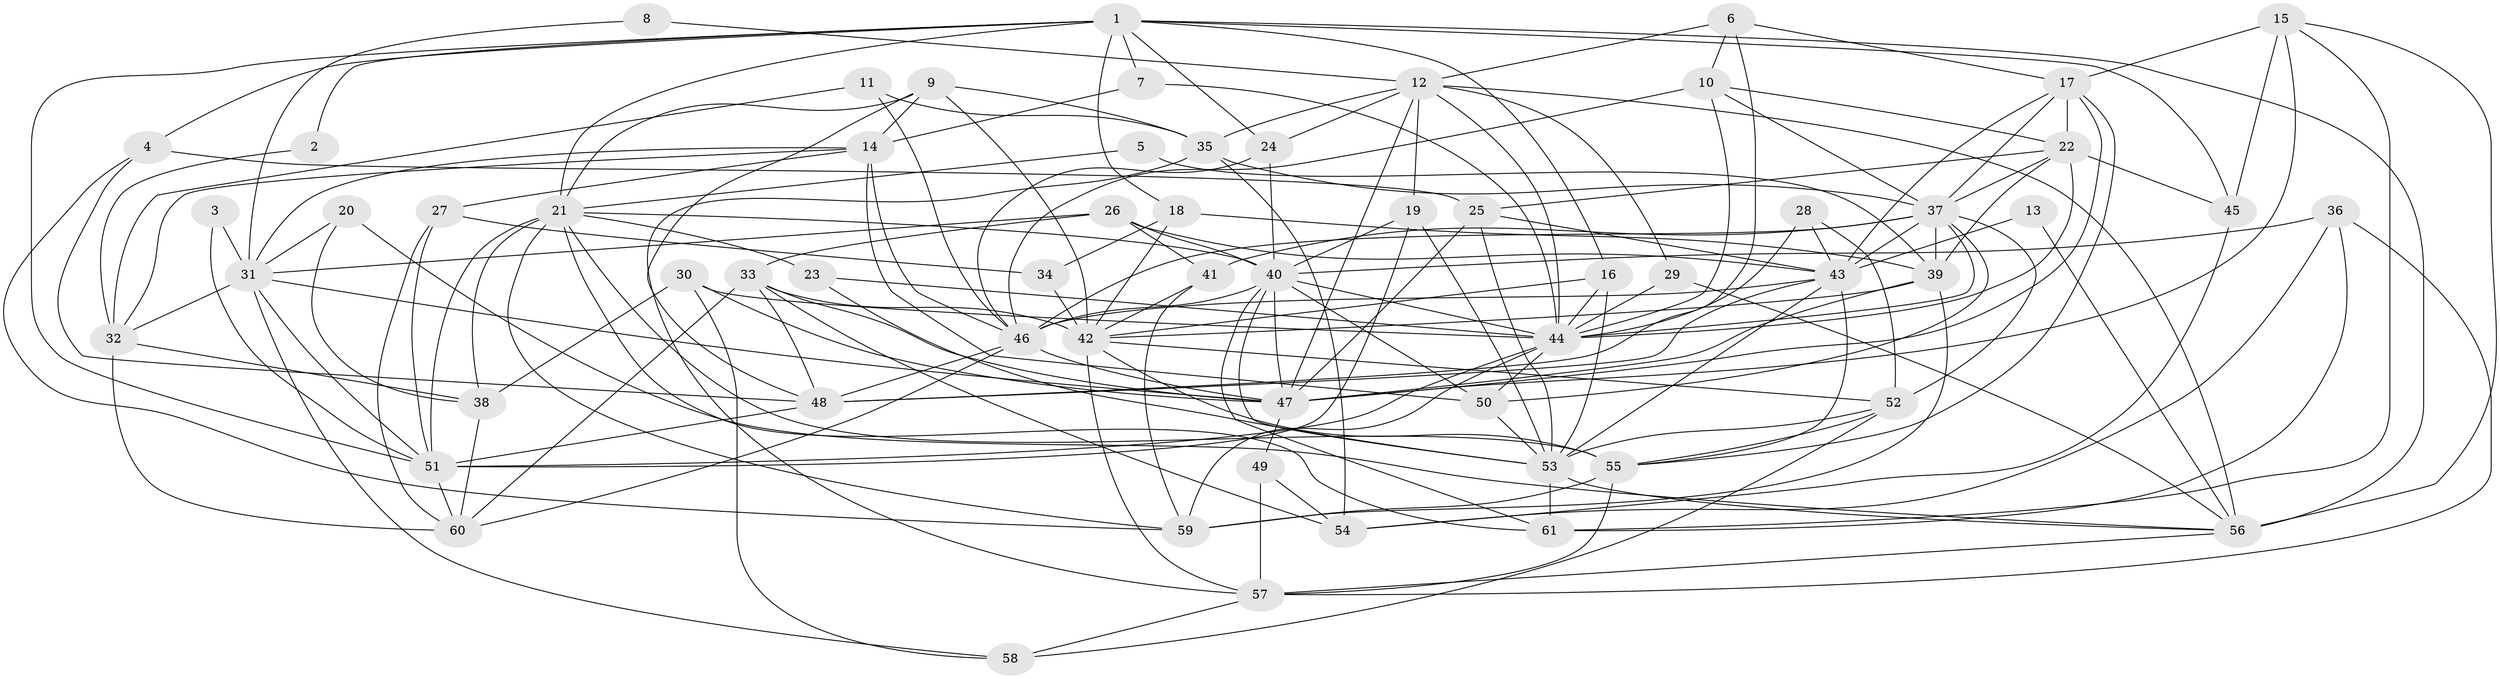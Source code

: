// original degree distribution, {4: 0.256198347107438, 5: 0.17355371900826447, 8: 0.024793388429752067, 3: 0.256198347107438, 2: 0.1652892561983471, 6: 0.0743801652892562, 7: 0.04132231404958678, 9: 0.008264462809917356}
// Generated by graph-tools (version 1.1) at 2025/50/03/09/25 03:50:04]
// undirected, 61 vertices, 177 edges
graph export_dot {
graph [start="1"]
  node [color=gray90,style=filled];
  1;
  2;
  3;
  4;
  5;
  6;
  7;
  8;
  9;
  10;
  11;
  12;
  13;
  14;
  15;
  16;
  17;
  18;
  19;
  20;
  21;
  22;
  23;
  24;
  25;
  26;
  27;
  28;
  29;
  30;
  31;
  32;
  33;
  34;
  35;
  36;
  37;
  38;
  39;
  40;
  41;
  42;
  43;
  44;
  45;
  46;
  47;
  48;
  49;
  50;
  51;
  52;
  53;
  54;
  55;
  56;
  57;
  58;
  59;
  60;
  61;
  1 -- 2 [weight=1.0];
  1 -- 4 [weight=1.0];
  1 -- 7 [weight=1.0];
  1 -- 16 [weight=1.0];
  1 -- 18 [weight=1.0];
  1 -- 21 [weight=1.0];
  1 -- 24 [weight=1.0];
  1 -- 45 [weight=1.0];
  1 -- 51 [weight=1.0];
  1 -- 56 [weight=1.0];
  2 -- 32 [weight=1.0];
  3 -- 31 [weight=1.0];
  3 -- 51 [weight=1.0];
  4 -- 25 [weight=1.0];
  4 -- 48 [weight=1.0];
  4 -- 59 [weight=1.0];
  5 -- 21 [weight=1.0];
  5 -- 39 [weight=1.0];
  6 -- 10 [weight=1.0];
  6 -- 12 [weight=1.0];
  6 -- 17 [weight=1.0];
  6 -- 48 [weight=1.0];
  7 -- 14 [weight=1.0];
  7 -- 44 [weight=1.0];
  8 -- 12 [weight=1.0];
  8 -- 31 [weight=1.0];
  9 -- 14 [weight=1.0];
  9 -- 21 [weight=1.0];
  9 -- 35 [weight=1.0];
  9 -- 42 [weight=1.0];
  9 -- 48 [weight=1.0];
  10 -- 22 [weight=1.0];
  10 -- 37 [weight=1.0];
  10 -- 44 [weight=1.0];
  10 -- 46 [weight=1.0];
  11 -- 32 [weight=1.0];
  11 -- 35 [weight=1.0];
  11 -- 46 [weight=1.0];
  12 -- 19 [weight=1.0];
  12 -- 24 [weight=1.0];
  12 -- 29 [weight=1.0];
  12 -- 35 [weight=1.0];
  12 -- 44 [weight=1.0];
  12 -- 47 [weight=1.0];
  12 -- 56 [weight=1.0];
  13 -- 43 [weight=1.0];
  13 -- 56 [weight=1.0];
  14 -- 27 [weight=1.0];
  14 -- 31 [weight=1.0];
  14 -- 32 [weight=1.0];
  14 -- 46 [weight=2.0];
  14 -- 50 [weight=1.0];
  15 -- 17 [weight=1.0];
  15 -- 45 [weight=1.0];
  15 -- 47 [weight=1.0];
  15 -- 56 [weight=1.0];
  15 -- 61 [weight=1.0];
  16 -- 42 [weight=1.0];
  16 -- 44 [weight=1.0];
  16 -- 53 [weight=1.0];
  17 -- 22 [weight=1.0];
  17 -- 37 [weight=1.0];
  17 -- 43 [weight=1.0];
  17 -- 47 [weight=1.0];
  17 -- 55 [weight=1.0];
  18 -- 34 [weight=1.0];
  18 -- 39 [weight=1.0];
  18 -- 42 [weight=1.0];
  19 -- 40 [weight=1.0];
  19 -- 51 [weight=1.0];
  19 -- 53 [weight=1.0];
  20 -- 31 [weight=1.0];
  20 -- 38 [weight=1.0];
  20 -- 56 [weight=1.0];
  21 -- 23 [weight=1.0];
  21 -- 38 [weight=1.0];
  21 -- 40 [weight=1.0];
  21 -- 51 [weight=1.0];
  21 -- 55 [weight=1.0];
  21 -- 59 [weight=1.0];
  21 -- 61 [weight=1.0];
  22 -- 25 [weight=1.0];
  22 -- 37 [weight=1.0];
  22 -- 39 [weight=1.0];
  22 -- 44 [weight=1.0];
  22 -- 45 [weight=1.0];
  23 -- 44 [weight=1.0];
  23 -- 53 [weight=1.0];
  24 -- 40 [weight=1.0];
  24 -- 46 [weight=1.0];
  25 -- 43 [weight=1.0];
  25 -- 47 [weight=2.0];
  25 -- 53 [weight=1.0];
  26 -- 31 [weight=1.0];
  26 -- 33 [weight=1.0];
  26 -- 40 [weight=1.0];
  26 -- 41 [weight=1.0];
  26 -- 43 [weight=1.0];
  27 -- 34 [weight=1.0];
  27 -- 51 [weight=1.0];
  27 -- 60 [weight=1.0];
  28 -- 43 [weight=1.0];
  28 -- 44 [weight=1.0];
  28 -- 52 [weight=1.0];
  29 -- 44 [weight=1.0];
  29 -- 56 [weight=1.0];
  30 -- 38 [weight=1.0];
  30 -- 44 [weight=1.0];
  30 -- 47 [weight=1.0];
  30 -- 58 [weight=1.0];
  31 -- 32 [weight=1.0];
  31 -- 47 [weight=1.0];
  31 -- 51 [weight=1.0];
  31 -- 58 [weight=1.0];
  32 -- 38 [weight=1.0];
  32 -- 60 [weight=1.0];
  33 -- 42 [weight=1.0];
  33 -- 47 [weight=1.0];
  33 -- 48 [weight=1.0];
  33 -- 54 [weight=1.0];
  33 -- 60 [weight=1.0];
  34 -- 42 [weight=1.0];
  35 -- 37 [weight=1.0];
  35 -- 54 [weight=1.0];
  35 -- 57 [weight=1.0];
  36 -- 40 [weight=1.0];
  36 -- 54 [weight=1.0];
  36 -- 57 [weight=1.0];
  36 -- 61 [weight=1.0];
  37 -- 39 [weight=1.0];
  37 -- 41 [weight=1.0];
  37 -- 43 [weight=1.0];
  37 -- 44 [weight=1.0];
  37 -- 46 [weight=1.0];
  37 -- 50 [weight=1.0];
  37 -- 52 [weight=1.0];
  38 -- 60 [weight=1.0];
  39 -- 42 [weight=1.0];
  39 -- 47 [weight=1.0];
  39 -- 59 [weight=1.0];
  40 -- 44 [weight=1.0];
  40 -- 46 [weight=1.0];
  40 -- 47 [weight=1.0];
  40 -- 50 [weight=1.0];
  40 -- 53 [weight=1.0];
  40 -- 61 [weight=1.0];
  41 -- 42 [weight=1.0];
  41 -- 59 [weight=1.0];
  42 -- 52 [weight=1.0];
  42 -- 55 [weight=1.0];
  42 -- 57 [weight=1.0];
  43 -- 46 [weight=1.0];
  43 -- 48 [weight=1.0];
  43 -- 53 [weight=1.0];
  43 -- 55 [weight=1.0];
  44 -- 50 [weight=1.0];
  44 -- 51 [weight=1.0];
  44 -- 59 [weight=1.0];
  45 -- 54 [weight=1.0];
  46 -- 47 [weight=1.0];
  46 -- 48 [weight=1.0];
  46 -- 60 [weight=1.0];
  47 -- 49 [weight=1.0];
  48 -- 51 [weight=1.0];
  49 -- 54 [weight=1.0];
  49 -- 57 [weight=1.0];
  50 -- 53 [weight=1.0];
  51 -- 60 [weight=1.0];
  52 -- 53 [weight=1.0];
  52 -- 55 [weight=1.0];
  52 -- 58 [weight=1.0];
  53 -- 56 [weight=1.0];
  53 -- 61 [weight=1.0];
  55 -- 57 [weight=1.0];
  55 -- 59 [weight=1.0];
  56 -- 57 [weight=1.0];
  57 -- 58 [weight=1.0];
}
